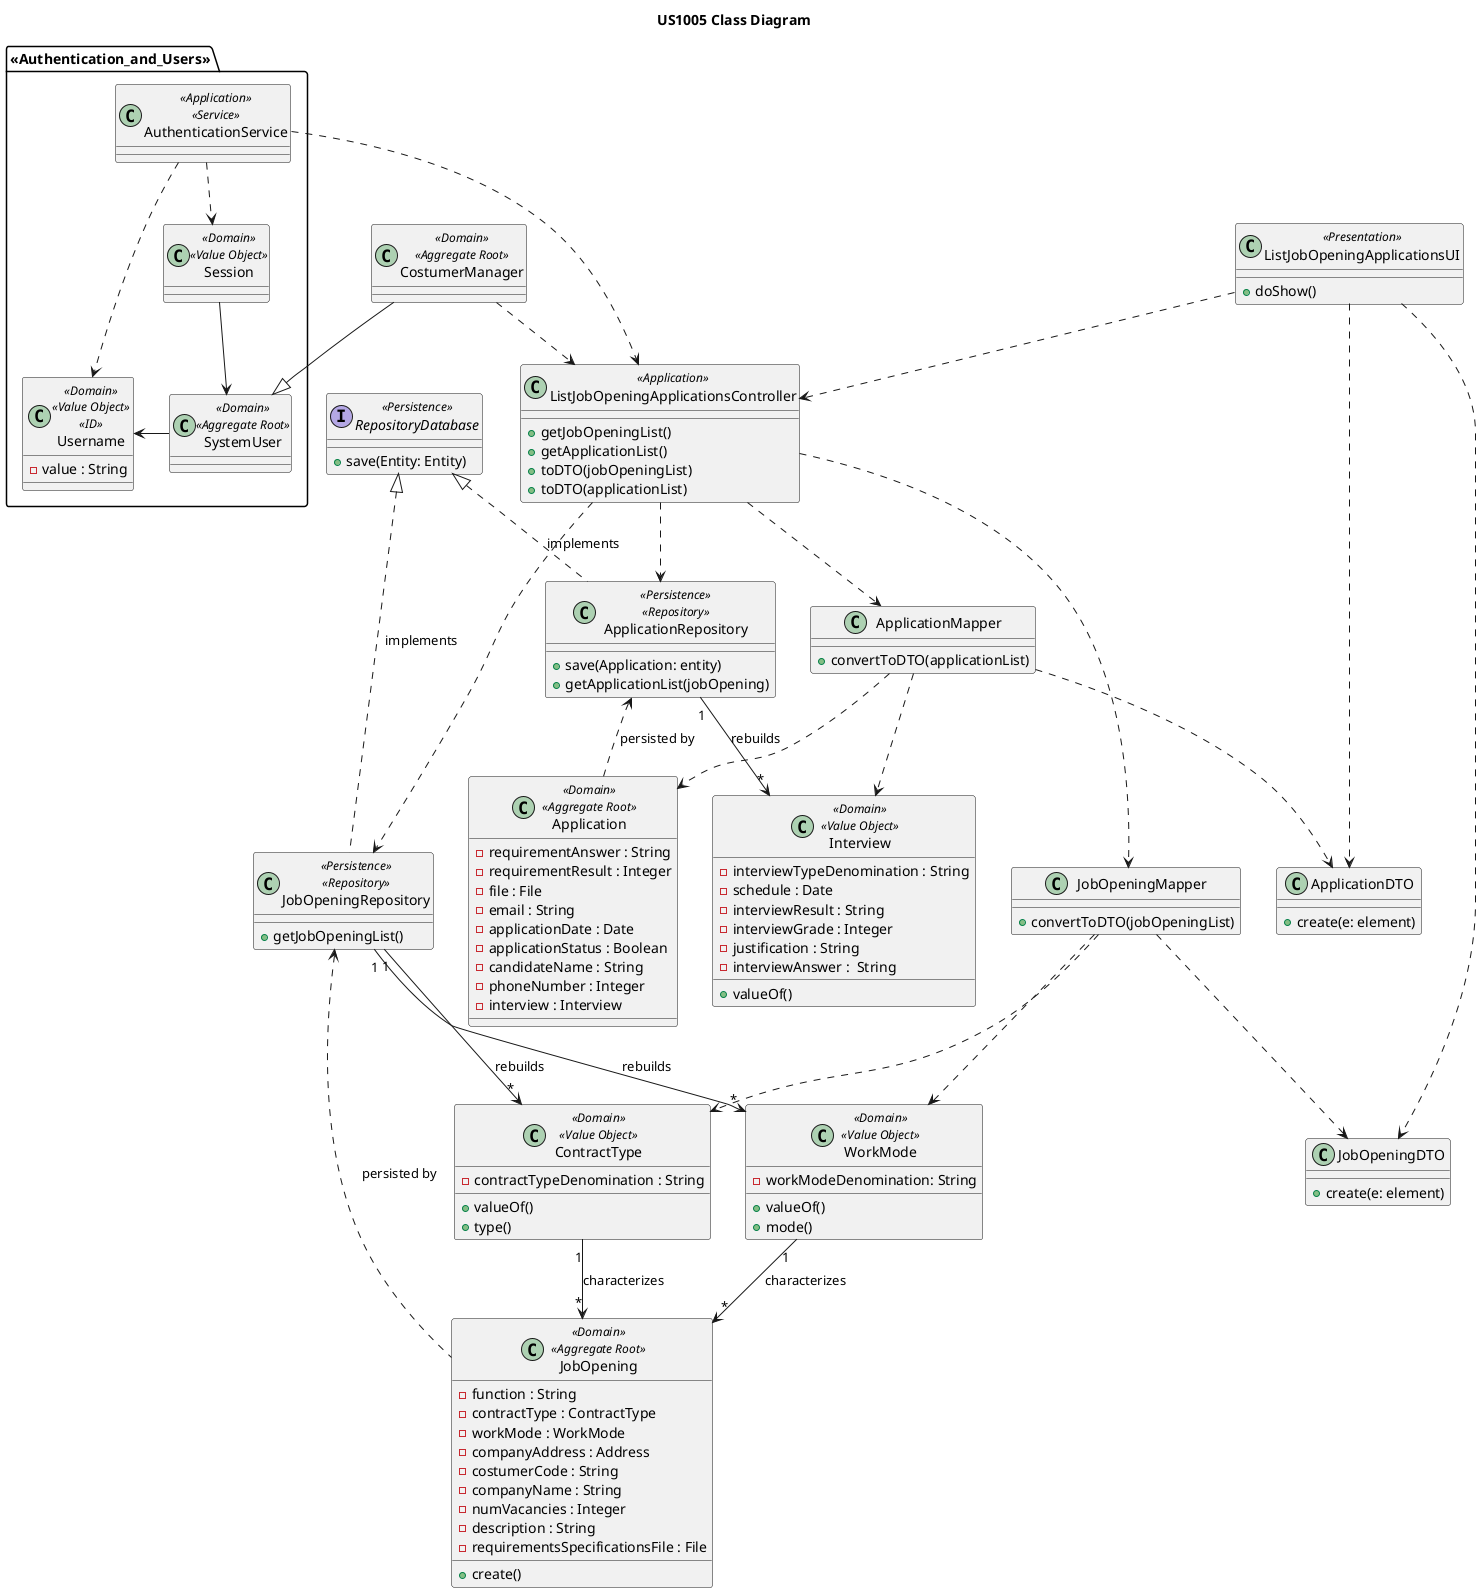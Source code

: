 @startuml US1005_class_diagram
'https://plantuml.com/class-diagram

title US1005 Class Diagram

'DTO
'package <<DTO>> {
class JobOpeningMapper {
+ convertToDTO(jobOpeningList)
}

class JobOpeningDTO {
+ create(e: element)
}

class ApplicationMapper {
+ convertToDTO(applicationList)
}

class ApplicationDTO {
+ create(e: element)
}
'}


'package <<Presentation>> {
class ListJobOpeningApplicationsUI <<Presentation>> {
+ doShow()
}
'}

'package <<Application>> {
class ListJobOpeningApplicationsController <<Application>> {
+ getJobOpeningList()
+ getApplicationList()
+ toDTO(jobOpeningList)
+ toDTO(applicationList)
}
'}


'package <<Domain>> {
'Requirements
package <<Authentication_and_Users>> {
class AuthenticationService <<Application>> <<Service>> {
}
class Session <<Domain>> <<Value Object>> {}
class SystemUser <<Domain>> <<Aggregate Root>> {}
class Username <<Domain>> <<Value Object>> <<ID>> {
- value : String
}
}

class CostumerManager <<Domain>> <<Aggregate Root>> {}

class JobOpening <<Domain>> <<Aggregate Root>> {
- function : String
- contractType : ContractType
- workMode : WorkMode
- companyAddress : Address
- costumerCode : String
- companyName : String
- numVacancies : Integer
- description : String
- requirementsSpecificationsFile : File
+ create()
}

class WorkMode <<Domain>> <<Value Object>> {
- workModeDenomination: String
+ valueOf()
+ mode()
}

class ContractType <<Domain>> <<Value Object>> {
- contractTypeDenomination : String
+ valueOf()
+ type()
}

class Application <<Domain>> <<Aggregate Root>> {
- requirementAnswer : String
- requirementResult : Integer
- file : File
- email : String
- applicationDate : Date
- applicationStatus : Boolean
- candidateName : String
- phoneNumber : Integer
- interview : Interview
}

class Interview <<Domain>> <<Value Object>> {
- interviewTypeDenomination : String
- schedule : Date
- interviewResult : String
- interviewGrade : Integer
- justification : String
- interviewAnswer :  String
+ valueOf()
}

'package <<Persistence>> {
class JobOpeningRepository <<Persistence>> <<Repository>> {
+ getJobOpeningList()
}

class ApplicationRepository <<Persistence>> <<Repository>> {
+ save(Application: entity)
+ getApplicationList(jobOpening)
}

interface RepositoryDatabase <<Persistence>> {
+ save(Entity: Entity)
}


'}

'Associations
'Basic Flow
CostumerManager ..> ListJobOpeningApplicationsController
ListJobOpeningApplicationsUI ..> ListJobOpeningApplicationsController
ListJobOpeningApplicationsController ..> JobOpeningRepository
ListJobOpeningApplicationsController ..> ApplicationRepository

'Domain Layer
'JobOpeningFactory "1" --> "*" JobOpening : creates
'AddressFactory "1" --> "*" Address : produces
'Address "1" --> "*" JobOpening : locates
WorkMode "1" --> "*" JobOpening : characterizes
ContractType "1" --> "*" JobOpening  : characterizes


''Persistence Layer
JobOpeningRepository "1" --> "*" ContractType : rebuilds
JobOpeningRepository "1" --> "*" WorkMode : rebuilds
JobOpeningRepository <.. JobOpening : persisted by

ApplicationRepository <.. Application : persisted by
ApplicationRepository "1" --> "*" Interview : rebuilds

'RequirementsSpecificationsRepository "1" -> "*" RequirementSpecification : aggregates
'
''Interface implementation
RepositoryDatabase <|.. JobOpeningRepository : implements
RepositoryDatabase <|.. ApplicationRepository : implements


''DTO
JobOpeningMapper ..> JobOpeningDTO
ApplicationMapper ..> ApplicationDTO
ApplicationMapper ..> Application
ListJobOpeningApplicationsController ..> ApplicationMapper
ListJobOpeningApplicationsController ...> JobOpeningMapper
JobOpeningMapper ..> ContractType
JobOpeningMapper ..> WorkMode
ApplicationMapper ..> Interview
ListJobOpeningApplicationsUI ..> JobOpeningDTO
ListJobOpeningApplicationsUI ..> ApplicationDTO

'Authentication
Session --> SystemUser
SystemUser -> Username
AuthenticationService ..> Username
AuthenticationService ..> Session
AuthenticationService ..> ListJobOpeningApplicationsController
CostumerManager --|> SystemUser

@enduml